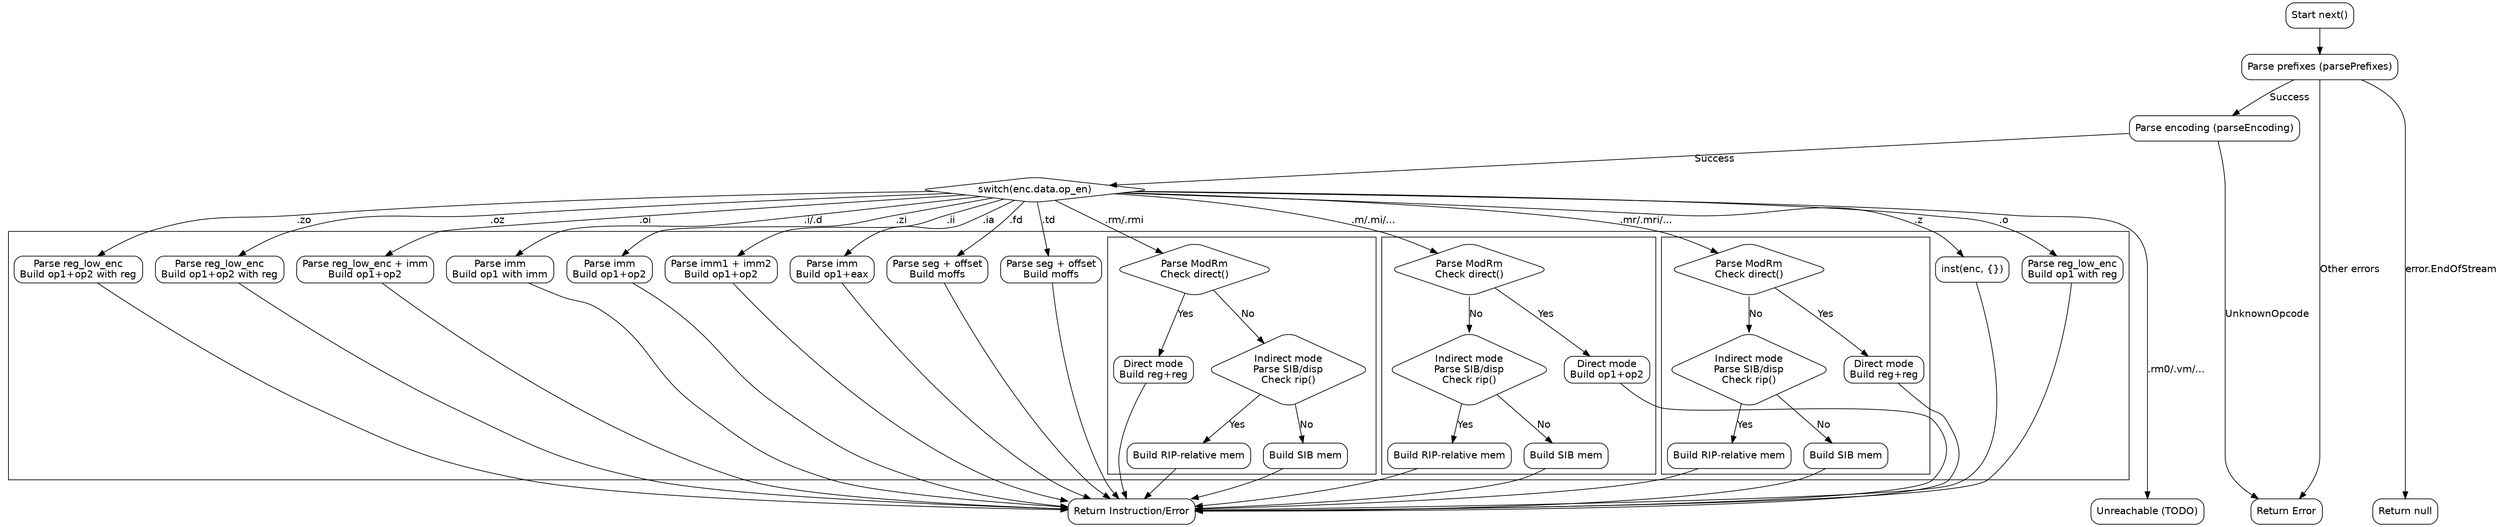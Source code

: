 
digraph flowchart {
    node [fontname="Helvetica", shape=rect, style=rounded];
    edge [fontname="Helvetica"];
    
    start [label="Start next()"];
    parse_prefixes [label="Parse prefixes (parsePrefixes)"];
    parse_enc [label="Parse encoding (parseEncoding)"];
    check_op_en [label="switch(enc.data.op_en)", shape=diamond];
    end [label="Return Instruction/Error"];
    error_end [label="Return Error", shape=rect];
    null_end [label="Return null", shape=rect];
    todo [label="Unreachable (TODO)", shape=rect];
    
    // 主流程
    start -> parse_prefixes;
    parse_prefixes -> parse_enc [label="Success"];
    parse_prefixes -> null_end [label="error.EndOfStream"];
    parse_prefixes -> error_end [label="Other errors"];
    parse_enc -> check_op_en [label="Success"];
    parse_enc -> error_end [label="UnknownOpcode"];
    
    // 主switch分支
    check_op_en -> case_z [label=".z"];
    check_op_en -> case_o [label=".o"];
    check_op_en -> case_zo [label=".zo"];
    check_op_en -> case_oz [label=".oz"];
    check_op_en -> case_oi [label=".oi"];
    check_op_en -> case_i_d [label=".i/.d"];
    check_op_en -> case_zi [label=".zi"];
    check_op_en -> case_ii [label=".ii"];
    check_op_en -> case_ia [label=".ia"];
    check_op_en -> case_m_mi [label=".m/.mi/..."];
    check_op_en -> case_fd [label=".fd"];
    check_op_en -> case_td [label=".td"];
    check_op_en -> case_mr_mri [label=".mr/.mri/..."];
    check_op_en -> case_rm_rmi [label=".rm/.rmi"];
    check_op_en -> todo [label=".rm0/.vm/..."];
    
    // 各case处理逻辑
    subgraph cluster_cases {
        node [shape=rect];
        
        // .z分支
        case_z [label="inst(enc, {})"];
        case_z -> end;
        
        // .o分支
        case_o [label="Parse reg_low_enc\nBuild op1 with reg"];
        case_o -> end;
        
        // .zo分支
        case_zo [label="Parse reg_low_enc\nBuild op1+op2 with reg"];
        case_zo -> end;
        
        // .oz分支
        case_oz [label="Parse reg_low_enc\nBuild op1+op2 with reg"];
        case_oz -> end;
        
        // .oi分支
        case_oi [label="Parse reg_low_enc + imm\nBuild op1+op2"];
        case_oi -> end;
        
        // .i/.d分支
        case_i_d [label="Parse imm\nBuild op1 with imm"];
        case_i_d -> end;
        
        // .zi分支
        case_zi [label="Parse imm\nBuild op1+op2"];
        case_zi -> end;
        
        // .ii分支
        case_ii [label="Parse imm1 + imm2\nBuild op1+op2"];
        case_ii -> end;
        
        // .ia分支
        case_ia [label="Parse imm\nBuild op1+eax"];
        case_ia -> end;
        
        // .m/.mi/...分支
        subgraph cluster_m_group {
            node [shape=rect];
            
            case_m_mi [label="Parse ModRm\nCheck direct()", shape=diamond];
            m_direct [label="Direct mode\nBuild op1+op2"];
            m_indirect [label="Indirect mode\nParse SIB/disp\nCheck rip()", shape=diamond];
            m_rip [label="Build RIP-relative mem"];
            m_sib [label="Build SIB mem"];
            
            case_m_mi -> m_direct [label="Yes"];
            case_m_mi -> m_indirect [label="No"];
            m_direct -> end;
            m_indirect -> m_rip [label="Yes"];
            m_indirect -> m_sib [label="No"];
            m_rip -> end;
            m_sib -> end;
        }
        
        // .fd/.td分支
        case_fd [label="Parse seg + offset\nBuild moffs"];
        case_fd -> end;
        case_td [label="Parse seg + offset\nBuild moffs"];
        case_td -> end;
        
        // .mr/.mri/...分支
        subgraph cluster_mr_group {
            node [shape=rect];
            
            case_mr_mri [label="Parse ModRm\nCheck direct()", shape=diamond];
            mr_direct [label="Direct mode\nBuild reg+reg"];
            mr_indirect [label="Indirect mode\nParse SIB/disp\nCheck rip()", shape=diamond];
            mr_rip [label="Build RIP-relative mem"];
            mr_sib [label="Build SIB mem"];
            
            case_mr_mri -> mr_direct [label="Yes"];
            case_mr_mri -> mr_indirect [label="No"];
            mr_direct -> end;
            mr_indirect -> mr_rip [label="Yes"];
            mr_indirect -> mr_sib [label="No"];
            mr_rip -> end;
            mr_sib -> end;
        }
        
        // .rm/.rmi分支
        subgraph cluster_rm_group {
            node [shape=rect];
            
            case_rm_rmi [label="Parse ModRm\nCheck direct()", shape=diamond];
            rm_direct [label="Direct mode\nBuild reg+reg"];
            rm_indirect [label="Indirect mode\nParse SIB/disp\nCheck rip()", shape=diamond];
            rm_rip [label="Build RIP-relative mem"];
            rm_sib [label="Build SIB mem"];
            
            case_rm_rmi -> rm_direct [label="Yes"];
            case_rm_rmi -> rm_indirect [label="No"];
            rm_direct -> end;
            rm_indirect -> rm_rip [label="Yes"];
            rm_indirect -> rm_sib [label="No"];
            rm_rip -> end;
            rm_sib -> end;
        }
    }
    
    // 公共出口
    {rank=same; end; error_end; null_end; todo}
}
